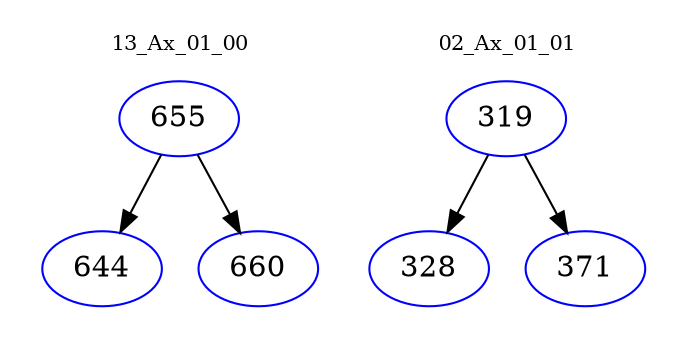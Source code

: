 digraph{
subgraph cluster_0 {
color = white
label = "13_Ax_01_00";
fontsize=10;
T0_655 [label="655", color="blue"]
T0_655 -> T0_644 [color="black"]
T0_644 [label="644", color="blue"]
T0_655 -> T0_660 [color="black"]
T0_660 [label="660", color="blue"]
}
subgraph cluster_1 {
color = white
label = "02_Ax_01_01";
fontsize=10;
T1_319 [label="319", color="blue"]
T1_319 -> T1_328 [color="black"]
T1_328 [label="328", color="blue"]
T1_319 -> T1_371 [color="black"]
T1_371 [label="371", color="blue"]
}
}
